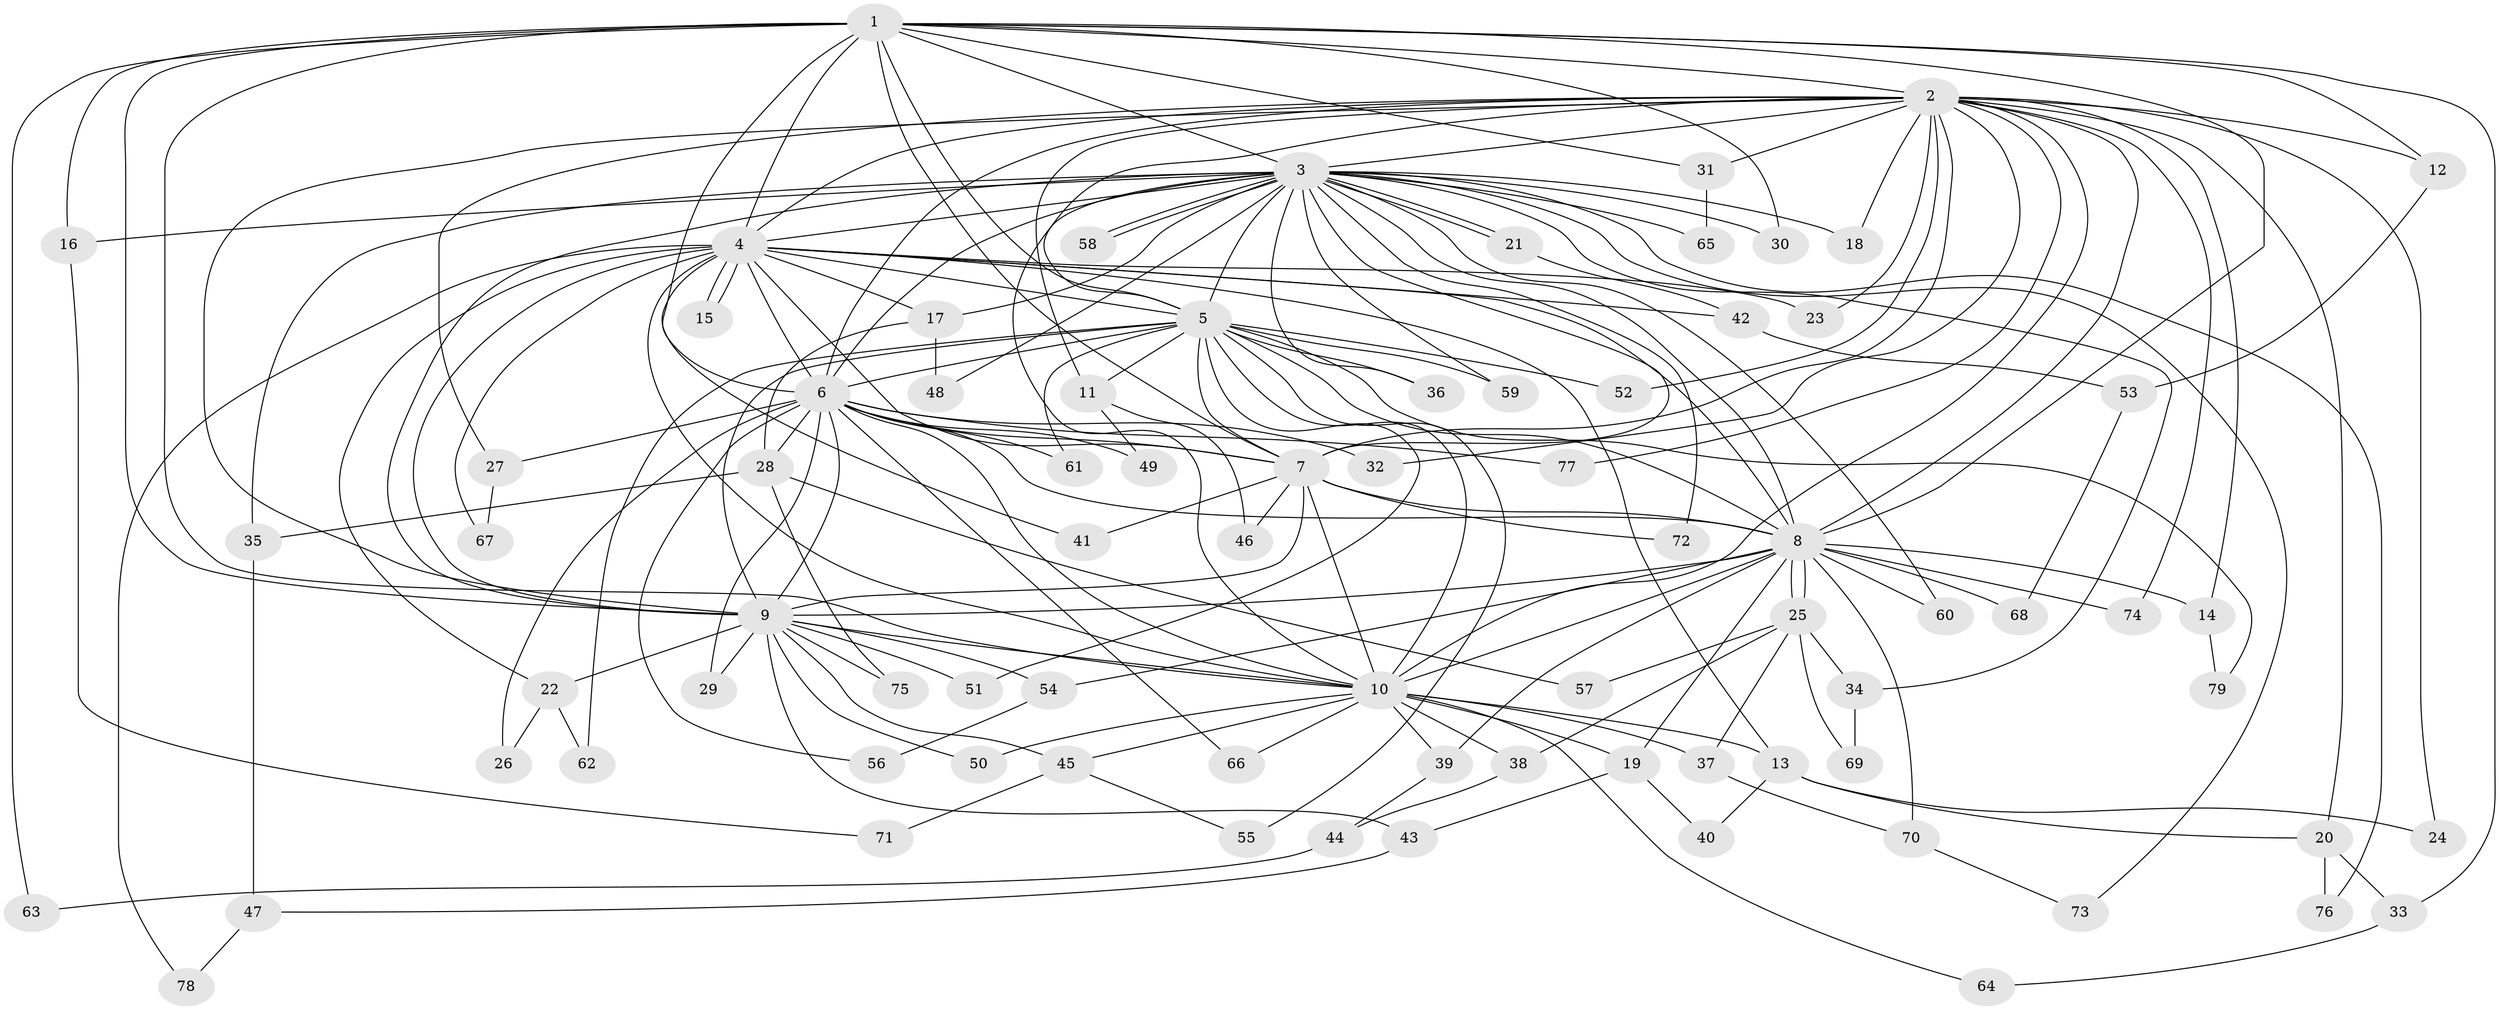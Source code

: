 // Generated by graph-tools (version 1.1) at 2025/14/03/09/25 04:14:05]
// undirected, 79 vertices, 183 edges
graph export_dot {
graph [start="1"]
  node [color=gray90,style=filled];
  1;
  2;
  3;
  4;
  5;
  6;
  7;
  8;
  9;
  10;
  11;
  12;
  13;
  14;
  15;
  16;
  17;
  18;
  19;
  20;
  21;
  22;
  23;
  24;
  25;
  26;
  27;
  28;
  29;
  30;
  31;
  32;
  33;
  34;
  35;
  36;
  37;
  38;
  39;
  40;
  41;
  42;
  43;
  44;
  45;
  46;
  47;
  48;
  49;
  50;
  51;
  52;
  53;
  54;
  55;
  56;
  57;
  58;
  59;
  60;
  61;
  62;
  63;
  64;
  65;
  66;
  67;
  68;
  69;
  70;
  71;
  72;
  73;
  74;
  75;
  76;
  77;
  78;
  79;
  1 -- 2;
  1 -- 3;
  1 -- 4;
  1 -- 5;
  1 -- 6;
  1 -- 7;
  1 -- 8;
  1 -- 9;
  1 -- 10;
  1 -- 12;
  1 -- 16;
  1 -- 30;
  1 -- 31;
  1 -- 33;
  1 -- 63;
  2 -- 3;
  2 -- 4;
  2 -- 5;
  2 -- 6;
  2 -- 7;
  2 -- 8;
  2 -- 9;
  2 -- 10;
  2 -- 11;
  2 -- 12;
  2 -- 14;
  2 -- 18;
  2 -- 20;
  2 -- 23;
  2 -- 24;
  2 -- 27;
  2 -- 31;
  2 -- 32;
  2 -- 52;
  2 -- 74;
  2 -- 77;
  3 -- 4;
  3 -- 5;
  3 -- 6;
  3 -- 7;
  3 -- 8;
  3 -- 9;
  3 -- 10;
  3 -- 16;
  3 -- 17;
  3 -- 18;
  3 -- 21;
  3 -- 21;
  3 -- 30;
  3 -- 34;
  3 -- 35;
  3 -- 36;
  3 -- 48;
  3 -- 58;
  3 -- 58;
  3 -- 59;
  3 -- 60;
  3 -- 65;
  3 -- 72;
  3 -- 73;
  3 -- 76;
  4 -- 5;
  4 -- 6;
  4 -- 7;
  4 -- 8;
  4 -- 9;
  4 -- 10;
  4 -- 13;
  4 -- 15;
  4 -- 15;
  4 -- 17;
  4 -- 22;
  4 -- 23;
  4 -- 41;
  4 -- 42;
  4 -- 67;
  4 -- 78;
  5 -- 6;
  5 -- 7;
  5 -- 8;
  5 -- 9;
  5 -- 10;
  5 -- 11;
  5 -- 36;
  5 -- 51;
  5 -- 52;
  5 -- 55;
  5 -- 59;
  5 -- 61;
  5 -- 62;
  5 -- 79;
  6 -- 7;
  6 -- 8;
  6 -- 9;
  6 -- 10;
  6 -- 26;
  6 -- 27;
  6 -- 28;
  6 -- 29;
  6 -- 32;
  6 -- 49;
  6 -- 56;
  6 -- 61;
  6 -- 66;
  6 -- 77;
  7 -- 8;
  7 -- 9;
  7 -- 10;
  7 -- 41;
  7 -- 46;
  7 -- 72;
  8 -- 9;
  8 -- 10;
  8 -- 14;
  8 -- 19;
  8 -- 25;
  8 -- 25;
  8 -- 39;
  8 -- 54;
  8 -- 60;
  8 -- 68;
  8 -- 70;
  8 -- 74;
  9 -- 10;
  9 -- 22;
  9 -- 29;
  9 -- 43;
  9 -- 45;
  9 -- 50;
  9 -- 51;
  9 -- 54;
  9 -- 75;
  10 -- 13;
  10 -- 19;
  10 -- 37;
  10 -- 38;
  10 -- 39;
  10 -- 45;
  10 -- 50;
  10 -- 64;
  10 -- 66;
  11 -- 46;
  11 -- 49;
  12 -- 53;
  13 -- 20;
  13 -- 24;
  13 -- 40;
  14 -- 79;
  16 -- 71;
  17 -- 28;
  17 -- 48;
  19 -- 40;
  19 -- 43;
  20 -- 33;
  20 -- 76;
  21 -- 42;
  22 -- 26;
  22 -- 62;
  25 -- 34;
  25 -- 37;
  25 -- 38;
  25 -- 57;
  25 -- 69;
  27 -- 67;
  28 -- 35;
  28 -- 57;
  28 -- 75;
  31 -- 65;
  33 -- 64;
  34 -- 69;
  35 -- 47;
  37 -- 70;
  38 -- 44;
  39 -- 44;
  42 -- 53;
  43 -- 47;
  44 -- 63;
  45 -- 55;
  45 -- 71;
  47 -- 78;
  53 -- 68;
  54 -- 56;
  70 -- 73;
}
